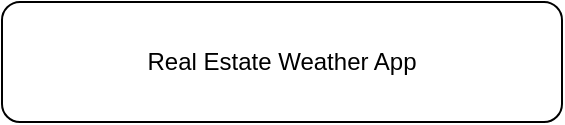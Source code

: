 <mxfile version="13.6.10" type="github">
  <diagram id="CwQQr-IciCl6DjThdBCt" name="Page-1">
    <mxGraphModel dx="808" dy="647" grid="1" gridSize="10" guides="1" tooltips="1" connect="1" arrows="1" fold="1" page="1" pageScale="1" pageWidth="850" pageHeight="1100" math="0" shadow="0">
      <root>
        <mxCell id="0" />
        <mxCell id="1" parent="0" />
        <mxCell id="pA_OjIZ0bTyvfARBYgjx-1" value="Real Estate Weather App" style="rounded=1;whiteSpace=wrap;html=1;" vertex="1" parent="1">
          <mxGeometry x="350" y="300" width="280" height="60" as="geometry" />
        </mxCell>
      </root>
    </mxGraphModel>
  </diagram>
</mxfile>

